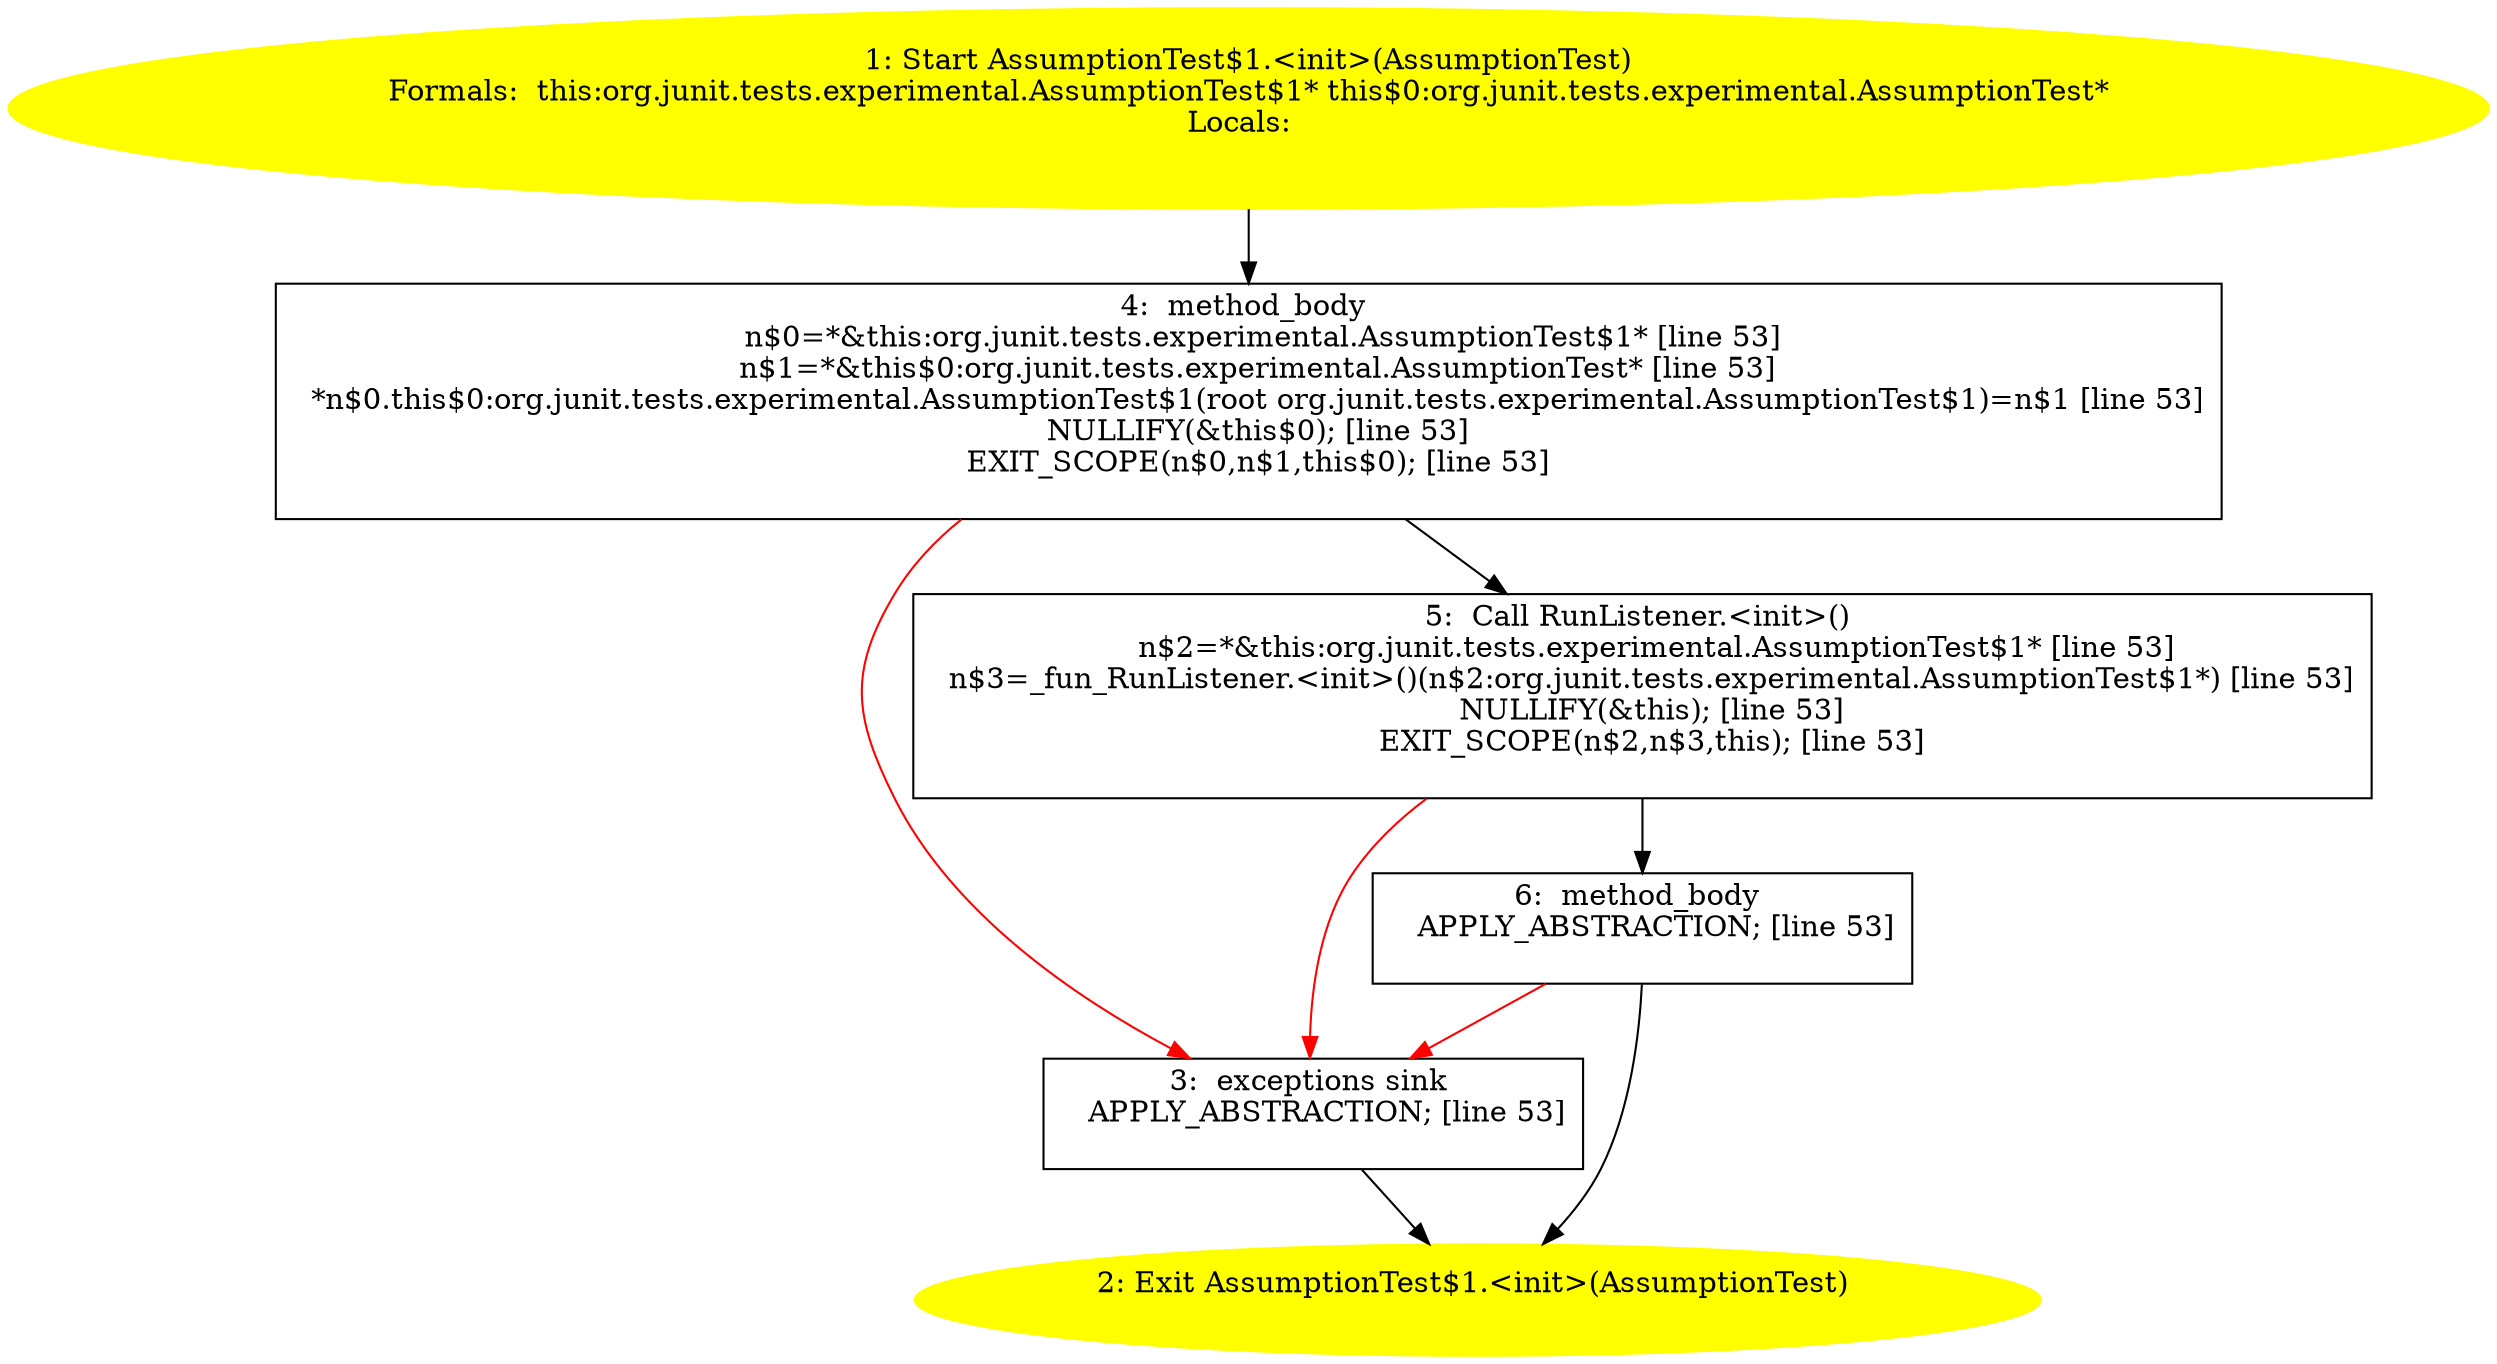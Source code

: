 /* @generated */
digraph cfg {
"org.junit.tests.experimental.AssumptionTest$1.<init>(org.junit.tests.experimental.AssumptionTest).207762cbf65f4c362fe381dc733079f5_1" [label="1: Start AssumptionTest$1.<init>(AssumptionTest)\nFormals:  this:org.junit.tests.experimental.AssumptionTest$1* this$0:org.junit.tests.experimental.AssumptionTest*\nLocals:  \n  " color=yellow style=filled]
	

	 "org.junit.tests.experimental.AssumptionTest$1.<init>(org.junit.tests.experimental.AssumptionTest).207762cbf65f4c362fe381dc733079f5_1" -> "org.junit.tests.experimental.AssumptionTest$1.<init>(org.junit.tests.experimental.AssumptionTest).207762cbf65f4c362fe381dc733079f5_4" ;
"org.junit.tests.experimental.AssumptionTest$1.<init>(org.junit.tests.experimental.AssumptionTest).207762cbf65f4c362fe381dc733079f5_2" [label="2: Exit AssumptionTest$1.<init>(AssumptionTest) \n  " color=yellow style=filled]
	

"org.junit.tests.experimental.AssumptionTest$1.<init>(org.junit.tests.experimental.AssumptionTest).207762cbf65f4c362fe381dc733079f5_3" [label="3:  exceptions sink \n   APPLY_ABSTRACTION; [line 53]\n " shape="box"]
	

	 "org.junit.tests.experimental.AssumptionTest$1.<init>(org.junit.tests.experimental.AssumptionTest).207762cbf65f4c362fe381dc733079f5_3" -> "org.junit.tests.experimental.AssumptionTest$1.<init>(org.junit.tests.experimental.AssumptionTest).207762cbf65f4c362fe381dc733079f5_2" ;
"org.junit.tests.experimental.AssumptionTest$1.<init>(org.junit.tests.experimental.AssumptionTest).207762cbf65f4c362fe381dc733079f5_4" [label="4:  method_body \n   n$0=*&this:org.junit.tests.experimental.AssumptionTest$1* [line 53]\n  n$1=*&this$0:org.junit.tests.experimental.AssumptionTest* [line 53]\n  *n$0.this$0:org.junit.tests.experimental.AssumptionTest$1(root org.junit.tests.experimental.AssumptionTest$1)=n$1 [line 53]\n  NULLIFY(&this$0); [line 53]\n  EXIT_SCOPE(n$0,n$1,this$0); [line 53]\n " shape="box"]
	

	 "org.junit.tests.experimental.AssumptionTest$1.<init>(org.junit.tests.experimental.AssumptionTest).207762cbf65f4c362fe381dc733079f5_4" -> "org.junit.tests.experimental.AssumptionTest$1.<init>(org.junit.tests.experimental.AssumptionTest).207762cbf65f4c362fe381dc733079f5_5" ;
	 "org.junit.tests.experimental.AssumptionTest$1.<init>(org.junit.tests.experimental.AssumptionTest).207762cbf65f4c362fe381dc733079f5_4" -> "org.junit.tests.experimental.AssumptionTest$1.<init>(org.junit.tests.experimental.AssumptionTest).207762cbf65f4c362fe381dc733079f5_3" [color="red" ];
"org.junit.tests.experimental.AssumptionTest$1.<init>(org.junit.tests.experimental.AssumptionTest).207762cbf65f4c362fe381dc733079f5_5" [label="5:  Call RunListener.<init>() \n   n$2=*&this:org.junit.tests.experimental.AssumptionTest$1* [line 53]\n  n$3=_fun_RunListener.<init>()(n$2:org.junit.tests.experimental.AssumptionTest$1*) [line 53]\n  NULLIFY(&this); [line 53]\n  EXIT_SCOPE(n$2,n$3,this); [line 53]\n " shape="box"]
	

	 "org.junit.tests.experimental.AssumptionTest$1.<init>(org.junit.tests.experimental.AssumptionTest).207762cbf65f4c362fe381dc733079f5_5" -> "org.junit.tests.experimental.AssumptionTest$1.<init>(org.junit.tests.experimental.AssumptionTest).207762cbf65f4c362fe381dc733079f5_6" ;
	 "org.junit.tests.experimental.AssumptionTest$1.<init>(org.junit.tests.experimental.AssumptionTest).207762cbf65f4c362fe381dc733079f5_5" -> "org.junit.tests.experimental.AssumptionTest$1.<init>(org.junit.tests.experimental.AssumptionTest).207762cbf65f4c362fe381dc733079f5_3" [color="red" ];
"org.junit.tests.experimental.AssumptionTest$1.<init>(org.junit.tests.experimental.AssumptionTest).207762cbf65f4c362fe381dc733079f5_6" [label="6:  method_body \n   APPLY_ABSTRACTION; [line 53]\n " shape="box"]
	

	 "org.junit.tests.experimental.AssumptionTest$1.<init>(org.junit.tests.experimental.AssumptionTest).207762cbf65f4c362fe381dc733079f5_6" -> "org.junit.tests.experimental.AssumptionTest$1.<init>(org.junit.tests.experimental.AssumptionTest).207762cbf65f4c362fe381dc733079f5_2" ;
	 "org.junit.tests.experimental.AssumptionTest$1.<init>(org.junit.tests.experimental.AssumptionTest).207762cbf65f4c362fe381dc733079f5_6" -> "org.junit.tests.experimental.AssumptionTest$1.<init>(org.junit.tests.experimental.AssumptionTest).207762cbf65f4c362fe381dc733079f5_3" [color="red" ];
}
